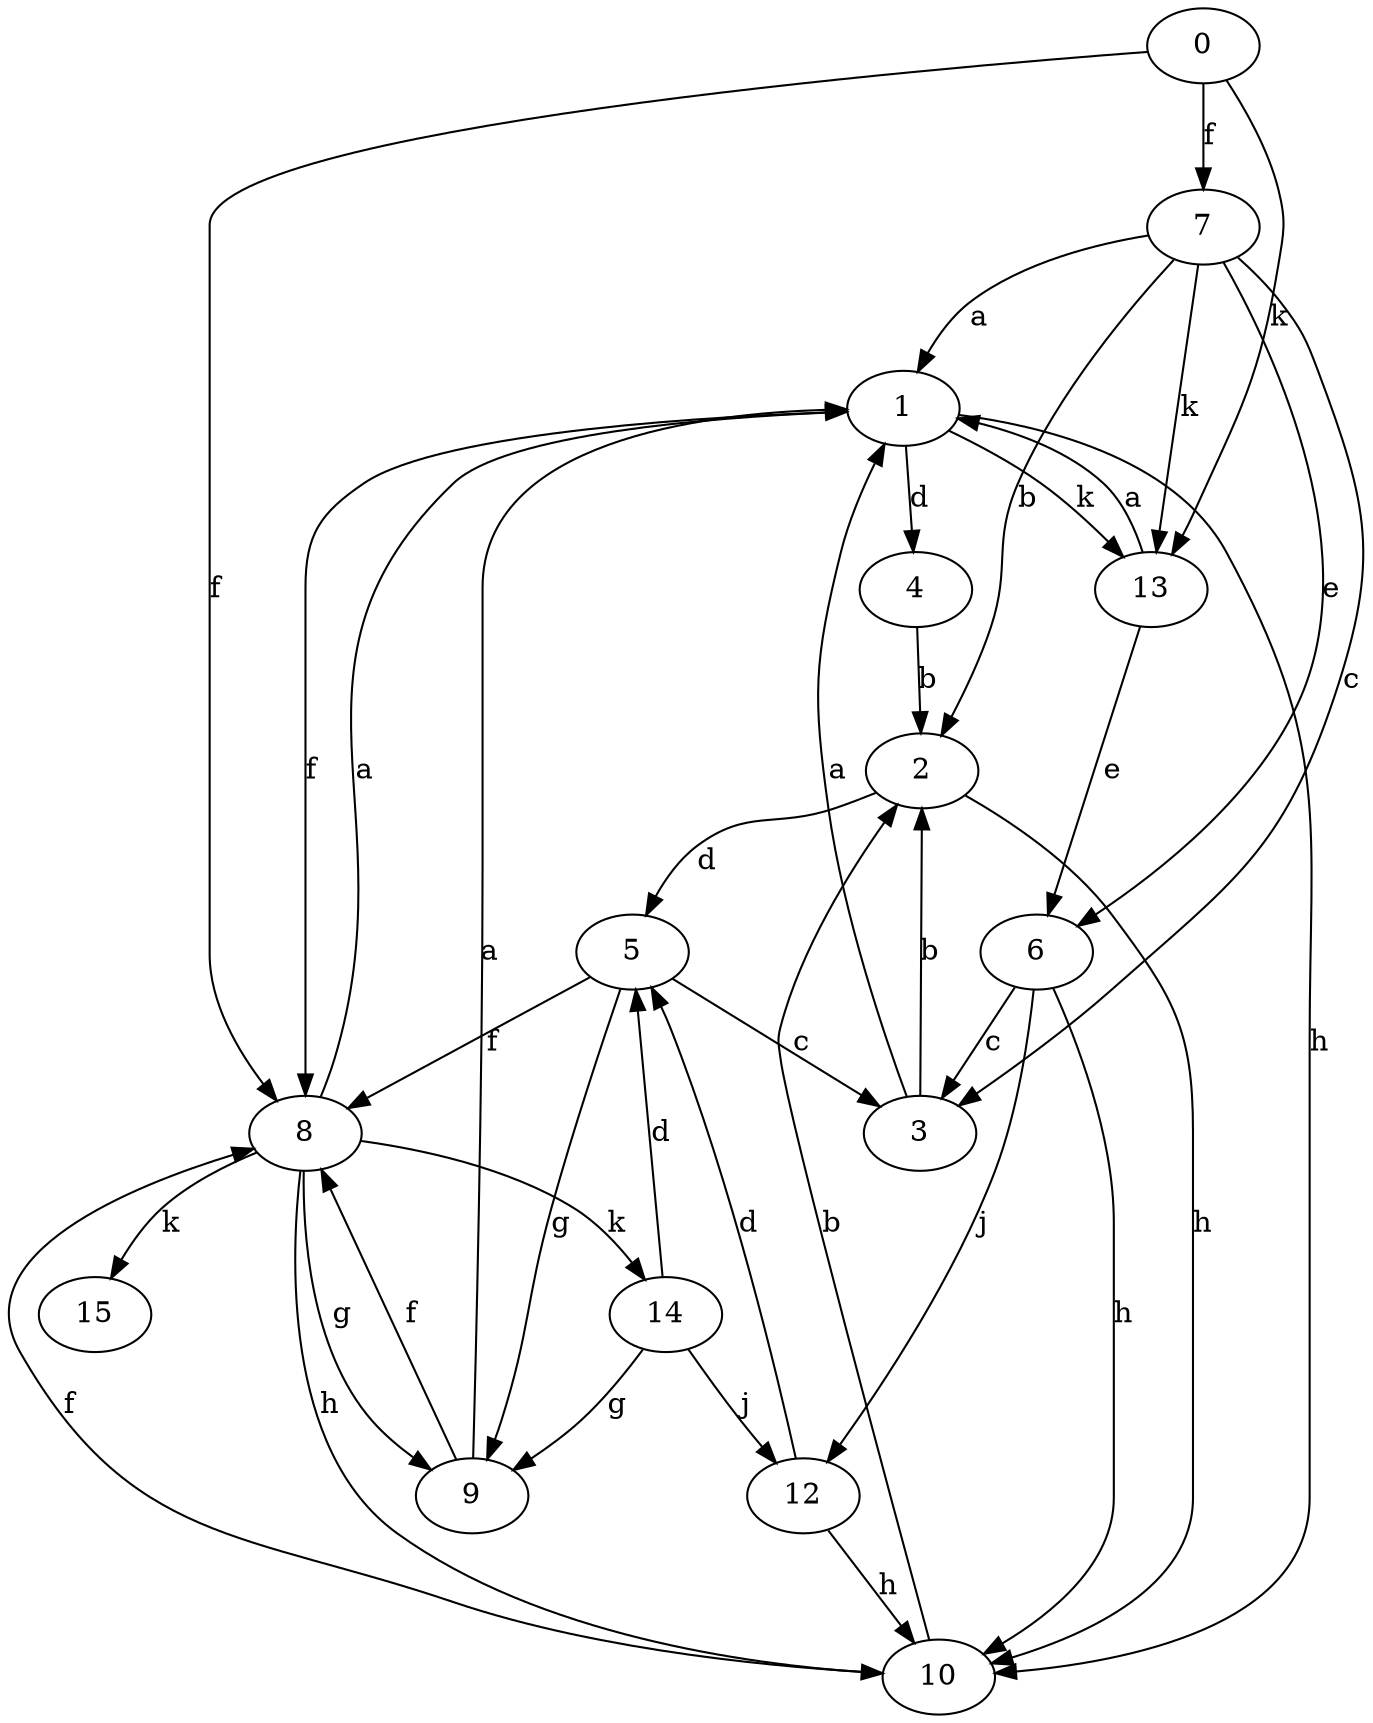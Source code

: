 strict digraph  {
1;
2;
3;
4;
5;
6;
7;
8;
9;
0;
10;
12;
13;
14;
15;
1 -> 4  [label=d];
1 -> 8  [label=f];
1 -> 10  [label=h];
1 -> 13  [label=k];
2 -> 5  [label=d];
2 -> 10  [label=h];
3 -> 1  [label=a];
3 -> 2  [label=b];
4 -> 2  [label=b];
5 -> 3  [label=c];
5 -> 8  [label=f];
5 -> 9  [label=g];
6 -> 3  [label=c];
6 -> 10  [label=h];
6 -> 12  [label=j];
7 -> 1  [label=a];
7 -> 2  [label=b];
7 -> 3  [label=c];
7 -> 6  [label=e];
7 -> 13  [label=k];
8 -> 1  [label=a];
8 -> 9  [label=g];
8 -> 10  [label=h];
8 -> 14  [label=k];
8 -> 15  [label=k];
9 -> 1  [label=a];
9 -> 8  [label=f];
0 -> 7  [label=f];
0 -> 8  [label=f];
0 -> 13  [label=k];
10 -> 2  [label=b];
10 -> 8  [label=f];
12 -> 5  [label=d];
12 -> 10  [label=h];
13 -> 1  [label=a];
13 -> 6  [label=e];
14 -> 5  [label=d];
14 -> 9  [label=g];
14 -> 12  [label=j];
}
